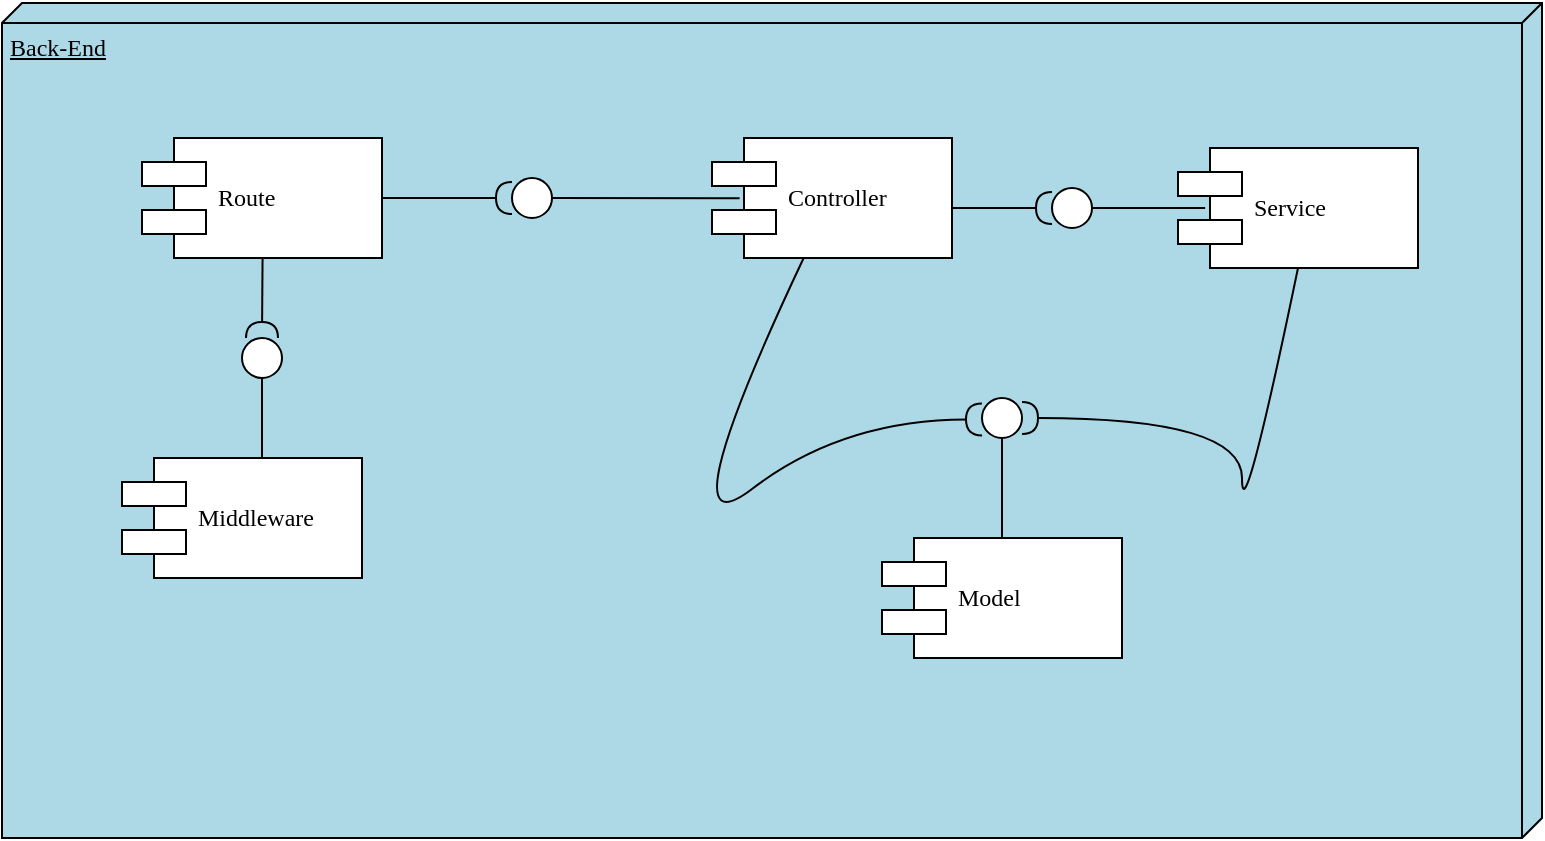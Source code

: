 <mxfile version="24.4.6" type="device">
  <diagram name="Page-1" id="5f0bae14-7c28-e335-631c-24af17079c00">
    <mxGraphModel dx="1276" dy="606" grid="1" gridSize="10" guides="1" tooltips="1" connect="1" arrows="1" fold="1" page="1" pageScale="1" pageWidth="1100" pageHeight="850" background="none" math="0" shadow="0">
      <root>
        <mxCell id="0" />
        <mxCell id="1" parent="0" />
        <mxCell id="39150e848f15840c-2" value="Back-End" style="verticalAlign=top;align=left;spacingTop=8;spacingLeft=2;spacingRight=12;shape=cube;size=10;direction=south;fontStyle=4;html=1;rounded=0;shadow=0;comic=0;labelBackgroundColor=none;strokeWidth=1;fontFamily=Verdana;fontSize=12;fillColor=#ADD8E6;" parent="1" vertex="1">
          <mxGeometry x="180" y="52.5" width="770" height="417.5" as="geometry" />
        </mxCell>
        <mxCell id="39150e848f15840c-5" value="Controller" style="shape=component;align=left;spacingLeft=36;rounded=0;shadow=0;comic=0;labelBackgroundColor=none;strokeWidth=1;fontFamily=Verdana;fontSize=12;html=1;" parent="1" vertex="1">
          <mxGeometry x="535" y="120" width="120" height="60" as="geometry" />
        </mxCell>
        <mxCell id="39150e848f15840c-7" value="Route" style="shape=component;align=left;spacingLeft=36;rounded=0;shadow=0;comic=0;labelBackgroundColor=none;strokeWidth=1;fontFamily=Verdana;fontSize=12;html=1;" parent="1" vertex="1">
          <mxGeometry x="250" y="120" width="120" height="60" as="geometry" />
        </mxCell>
        <mxCell id="jV9LUKKD4o7k5MK8Pzt6-2" value="" style="rounded=0;orthogonalLoop=1;jettySize=auto;html=1;endArrow=halfCircle;endFill=0;endSize=6;strokeWidth=1;sketch=0;fontSize=12;curved=1;" parent="1" source="39150e848f15840c-7" target="jV9LUKKD4o7k5MK8Pzt6-3" edge="1">
          <mxGeometry relative="1" as="geometry">
            <mxPoint x="125" y="345" as="sourcePoint" />
          </mxGeometry>
        </mxCell>
        <mxCell id="jV9LUKKD4o7k5MK8Pzt6-3" value="" style="ellipse;whiteSpace=wrap;html=1;align=center;aspect=fixed;fillColor=none;strokeColor=none;resizable=0;perimeter=centerPerimeter;rotatable=0;allowArrows=0;points=[];outlineConnect=1;" parent="1" vertex="1">
          <mxGeometry x="430" y="145" width="10" height="10" as="geometry" />
        </mxCell>
        <mxCell id="jV9LUKKD4o7k5MK8Pzt6-7" value="" style="ellipse;whiteSpace=wrap;html=1;rounded=0;shadow=0;comic=0;labelBackgroundColor=none;strokeWidth=1;fontFamily=Verdana;fontSize=12;align=center;" parent="1" vertex="1">
          <mxGeometry x="435" y="140" width="20" height="20" as="geometry" />
        </mxCell>
        <mxCell id="jV9LUKKD4o7k5MK8Pzt6-10" value="" style="endArrow=none;html=1;rounded=0;exitX=1;exitY=0.5;exitDx=0;exitDy=0;entryX=0.115;entryY=0.503;entryDx=0;entryDy=0;entryPerimeter=0;" parent="1" target="39150e848f15840c-5" edge="1">
          <mxGeometry width="50" height="50" relative="1" as="geometry">
            <mxPoint x="455" y="150" as="sourcePoint" />
            <mxPoint x="532.64" y="149.4" as="targetPoint" />
          </mxGeometry>
        </mxCell>
        <mxCell id="jV9LUKKD4o7k5MK8Pzt6-11" value="Middleware" style="shape=component;align=left;spacingLeft=36;rounded=0;shadow=0;comic=0;labelBackgroundColor=none;strokeWidth=1;fontFamily=Verdana;fontSize=12;html=1;" parent="1" vertex="1">
          <mxGeometry x="240" y="280" width="120" height="60" as="geometry" />
        </mxCell>
        <mxCell id="jV9LUKKD4o7k5MK8Pzt6-13" value="" style="rounded=0;orthogonalLoop=1;jettySize=auto;html=1;endArrow=halfCircle;endFill=0;endSize=6;strokeWidth=1;sketch=0;fontSize=12;curved=1;entryX=0.5;entryY=0;entryDx=0;entryDy=0;" parent="1" target="jV9LUKKD4o7k5MK8Pzt6-14" edge="1">
          <mxGeometry relative="1" as="geometry">
            <mxPoint x="310.286" y="180" as="sourcePoint" />
            <mxPoint x="316" y="220" as="targetPoint" />
          </mxGeometry>
        </mxCell>
        <mxCell id="jV9LUKKD4o7k5MK8Pzt6-14" value="" style="ellipse;whiteSpace=wrap;html=1;rounded=0;shadow=0;comic=0;labelBackgroundColor=none;strokeWidth=1;fontFamily=Verdana;fontSize=12;align=center;" parent="1" vertex="1">
          <mxGeometry x="300" y="220" width="20" height="20" as="geometry" />
        </mxCell>
        <mxCell id="jV9LUKKD4o7k5MK8Pzt6-17" value="" style="endArrow=none;html=1;rounded=0;entryX=0.5;entryY=1;entryDx=0;entryDy=0;" parent="1" edge="1">
          <mxGeometry width="50" height="50" relative="1" as="geometry">
            <mxPoint x="310" y="280" as="sourcePoint" />
            <mxPoint x="310" y="240" as="targetPoint" />
          </mxGeometry>
        </mxCell>
        <mxCell id="jV9LUKKD4o7k5MK8Pzt6-18" value="Service" style="shape=component;align=left;spacingLeft=36;rounded=0;shadow=0;comic=0;labelBackgroundColor=none;strokeWidth=1;fontFamily=Verdana;fontSize=12;html=1;" parent="1" vertex="1">
          <mxGeometry x="768" y="125" width="120" height="60" as="geometry" />
        </mxCell>
        <mxCell id="jV9LUKKD4o7k5MK8Pzt6-19" value="Model" style="shape=component;align=left;spacingLeft=36;rounded=0;shadow=0;comic=0;labelBackgroundColor=none;strokeWidth=1;fontFamily=Verdana;fontSize=12;html=1;" parent="1" vertex="1">
          <mxGeometry x="620" y="320" width="120" height="60" as="geometry" />
        </mxCell>
        <mxCell id="jV9LUKKD4o7k5MK8Pzt6-21" value="" style="ellipse;whiteSpace=wrap;html=1;rounded=0;shadow=0;comic=0;labelBackgroundColor=none;strokeWidth=1;fontFamily=Verdana;fontSize=12;align=center;" parent="1" vertex="1">
          <mxGeometry x="670" y="250" width="20" height="20" as="geometry" />
        </mxCell>
        <mxCell id="jV9LUKKD4o7k5MK8Pzt6-22" value="" style="ellipse;whiteSpace=wrap;html=1;rounded=0;shadow=0;comic=0;labelBackgroundColor=none;strokeWidth=1;fontFamily=Verdana;fontSize=12;align=center;" parent="1" vertex="1">
          <mxGeometry x="705" y="145" width="20" height="20" as="geometry" />
        </mxCell>
        <mxCell id="jV9LUKKD4o7k5MK8Pzt6-24" value="" style="rounded=0;orthogonalLoop=1;jettySize=auto;html=1;endArrow=halfCircle;endFill=0;endSize=6;strokeWidth=1;sketch=0;fontSize=12;curved=1;" parent="1" edge="1">
          <mxGeometry relative="1" as="geometry">
            <mxPoint x="655" y="155" as="sourcePoint" />
            <mxPoint x="705" y="155" as="targetPoint" />
          </mxGeometry>
        </mxCell>
        <mxCell id="jV9LUKKD4o7k5MK8Pzt6-25" value="" style="endArrow=none;html=1;rounded=0;entryX=0.113;entryY=0.5;entryDx=0;entryDy=0;entryPerimeter=0;exitX=1;exitY=0.5;exitDx=0;exitDy=0;" parent="1" source="jV9LUKKD4o7k5MK8Pzt6-22" target="jV9LUKKD4o7k5MK8Pzt6-18" edge="1">
          <mxGeometry width="50" height="50" relative="1" as="geometry">
            <mxPoint x="730" y="158" as="sourcePoint" />
            <mxPoint x="757" y="145" as="targetPoint" />
          </mxGeometry>
        </mxCell>
        <mxCell id="jV9LUKKD4o7k5MK8Pzt6-27" value="" style="endArrow=none;html=1;rounded=0;exitX=0.5;exitY=0;exitDx=0;exitDy=0;" parent="1" source="jV9LUKKD4o7k5MK8Pzt6-19" edge="1">
          <mxGeometry width="50" height="50" relative="1" as="geometry">
            <mxPoint x="630" y="320" as="sourcePoint" />
            <mxPoint x="680" y="270" as="targetPoint" />
          </mxGeometry>
        </mxCell>
        <mxCell id="jV9LUKKD4o7k5MK8Pzt6-29" value="" style="rounded=0;orthogonalLoop=1;jettySize=auto;html=1;endArrow=halfCircle;endFill=0;endSize=6;strokeWidth=1;sketch=0;fontSize=12;curved=1;exitX=0.5;exitY=1;exitDx=0;exitDy=0;entryX=1;entryY=0.5;entryDx=0;entryDy=0;" parent="1" source="jV9LUKKD4o7k5MK8Pzt6-18" target="jV9LUKKD4o7k5MK8Pzt6-21" edge="1">
          <mxGeometry relative="1" as="geometry">
            <mxPoint x="665" y="165" as="sourcePoint" />
            <mxPoint x="715" y="165" as="targetPoint" />
            <Array as="points">
              <mxPoint x="800" y="320" />
              <mxPoint x="800" y="260" />
            </Array>
          </mxGeometry>
        </mxCell>
        <mxCell id="H12LPhiyblR_3H4TvmOD-1" value="" style="rounded=0;orthogonalLoop=1;jettySize=auto;html=1;endArrow=halfCircle;endFill=0;endSize=6;strokeWidth=1;sketch=0;fontSize=12;curved=1;" edge="1" parent="1" source="39150e848f15840c-5">
          <mxGeometry relative="1" as="geometry">
            <mxPoint x="605" y="260.75" as="sourcePoint" />
            <mxPoint x="670" y="260.75" as="targetPoint" />
            <Array as="points">
              <mxPoint x="510" y="330" />
              <mxPoint x="600" y="261" />
            </Array>
          </mxGeometry>
        </mxCell>
      </root>
    </mxGraphModel>
  </diagram>
</mxfile>
